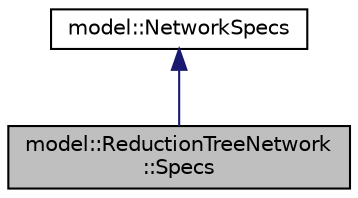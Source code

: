 digraph "model::ReductionTreeNetwork::Specs"
{
 // LATEX_PDF_SIZE
  edge [fontname="Helvetica",fontsize="10",labelfontname="Helvetica",labelfontsize="10"];
  node [fontname="Helvetica",fontsize="10",shape=record];
  Node1 [label="model::ReductionTreeNetwork\l::Specs",height=0.2,width=0.4,color="black", fillcolor="grey75", style="filled", fontcolor="black",tooltip=" "];
  Node2 -> Node1 [dir="back",color="midnightblue",fontsize="10",style="solid"];
  Node2 [label="model::NetworkSpecs",height=0.2,width=0.4,color="black", fillcolor="white", style="filled",URL="$structmodel_1_1NetworkSpecs.html",tooltip=" "];
}
